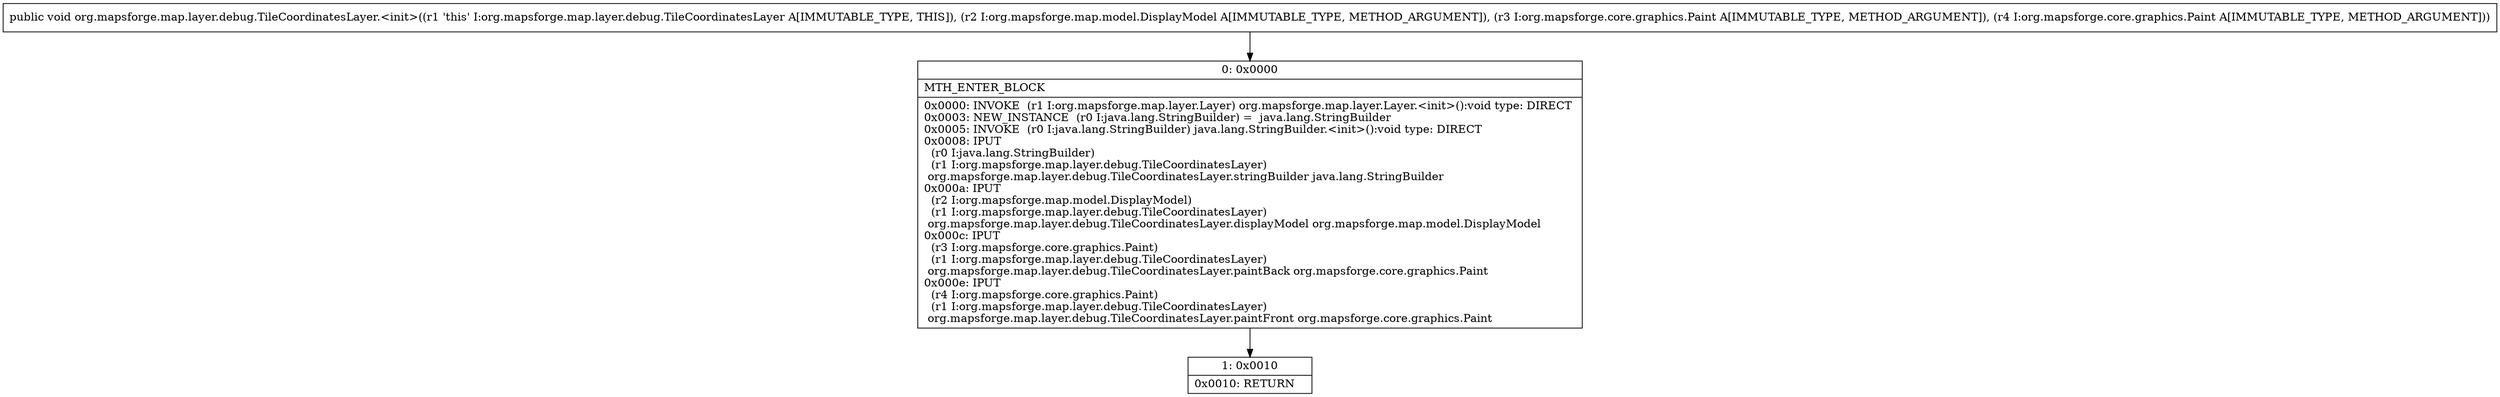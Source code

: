 digraph "CFG fororg.mapsforge.map.layer.debug.TileCoordinatesLayer.\<init\>(Lorg\/mapsforge\/map\/model\/DisplayModel;Lorg\/mapsforge\/core\/graphics\/Paint;Lorg\/mapsforge\/core\/graphics\/Paint;)V" {
Node_0 [shape=record,label="{0\:\ 0x0000|MTH_ENTER_BLOCK\l|0x0000: INVOKE  (r1 I:org.mapsforge.map.layer.Layer) org.mapsforge.map.layer.Layer.\<init\>():void type: DIRECT \l0x0003: NEW_INSTANCE  (r0 I:java.lang.StringBuilder) =  java.lang.StringBuilder \l0x0005: INVOKE  (r0 I:java.lang.StringBuilder) java.lang.StringBuilder.\<init\>():void type: DIRECT \l0x0008: IPUT  \l  (r0 I:java.lang.StringBuilder)\l  (r1 I:org.mapsforge.map.layer.debug.TileCoordinatesLayer)\l org.mapsforge.map.layer.debug.TileCoordinatesLayer.stringBuilder java.lang.StringBuilder \l0x000a: IPUT  \l  (r2 I:org.mapsforge.map.model.DisplayModel)\l  (r1 I:org.mapsforge.map.layer.debug.TileCoordinatesLayer)\l org.mapsforge.map.layer.debug.TileCoordinatesLayer.displayModel org.mapsforge.map.model.DisplayModel \l0x000c: IPUT  \l  (r3 I:org.mapsforge.core.graphics.Paint)\l  (r1 I:org.mapsforge.map.layer.debug.TileCoordinatesLayer)\l org.mapsforge.map.layer.debug.TileCoordinatesLayer.paintBack org.mapsforge.core.graphics.Paint \l0x000e: IPUT  \l  (r4 I:org.mapsforge.core.graphics.Paint)\l  (r1 I:org.mapsforge.map.layer.debug.TileCoordinatesLayer)\l org.mapsforge.map.layer.debug.TileCoordinatesLayer.paintFront org.mapsforge.core.graphics.Paint \l}"];
Node_1 [shape=record,label="{1\:\ 0x0010|0x0010: RETURN   \l}"];
MethodNode[shape=record,label="{public void org.mapsforge.map.layer.debug.TileCoordinatesLayer.\<init\>((r1 'this' I:org.mapsforge.map.layer.debug.TileCoordinatesLayer A[IMMUTABLE_TYPE, THIS]), (r2 I:org.mapsforge.map.model.DisplayModel A[IMMUTABLE_TYPE, METHOD_ARGUMENT]), (r3 I:org.mapsforge.core.graphics.Paint A[IMMUTABLE_TYPE, METHOD_ARGUMENT]), (r4 I:org.mapsforge.core.graphics.Paint A[IMMUTABLE_TYPE, METHOD_ARGUMENT])) }"];
MethodNode -> Node_0;
Node_0 -> Node_1;
}

